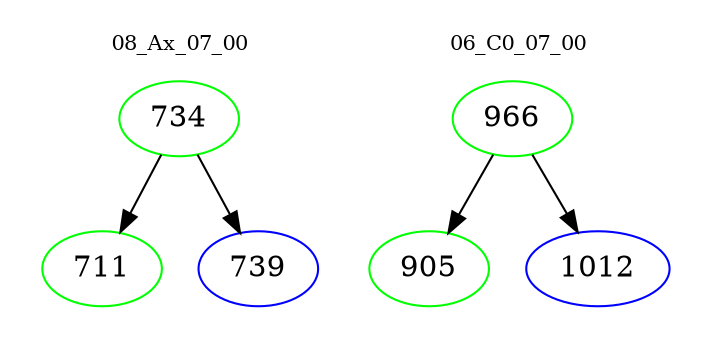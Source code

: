 digraph{
subgraph cluster_0 {
color = white
label = "08_Ax_07_00";
fontsize=10;
T0_734 [label="734", color="green"]
T0_734 -> T0_711 [color="black"]
T0_711 [label="711", color="green"]
T0_734 -> T0_739 [color="black"]
T0_739 [label="739", color="blue"]
}
subgraph cluster_1 {
color = white
label = "06_C0_07_00";
fontsize=10;
T1_966 [label="966", color="green"]
T1_966 -> T1_905 [color="black"]
T1_905 [label="905", color="green"]
T1_966 -> T1_1012 [color="black"]
T1_1012 [label="1012", color="blue"]
}
}
